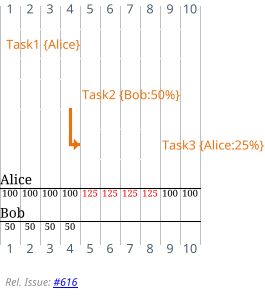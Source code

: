 ' Do not edit
' Theme Gallery
' autogenerated by script
'
@startgantt
!$PUML_OUTLINE = "true"
!theme aws-orange
[Task1] on {Alice} lasts 10 days
[Task2] on {Bob:50%} lasts 2 days
then [Task3] on {Alice:25%} lasts 1 days
left footer \n<i>Rel. Issue: [[https://github.com/plantuml/plantuml/issues/616 #616]]
@endgantt
